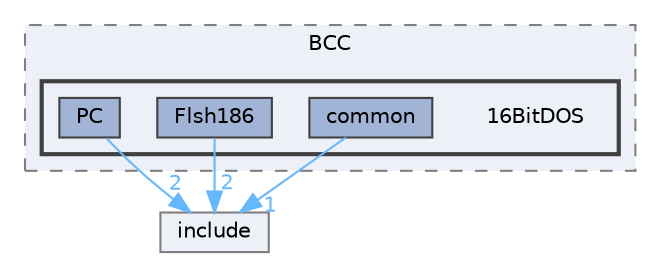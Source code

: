 digraph "D:/Projects/Raspberrypi_pico/pico_freertos_final/freertos_pico2/pico_freertos/FreeRTOS-Kernel/portable/BCC/16BitDOS"
{
 // LATEX_PDF_SIZE
  bgcolor="transparent";
  edge [fontname=Helvetica,fontsize=10,labelfontname=Helvetica,labelfontsize=10];
  node [fontname=Helvetica,fontsize=10,shape=box,height=0.2,width=0.4];
  compound=true
  subgraph clusterdir_16e0a87fd7d2dba8817ff4028b9c24f3 {
    graph [ bgcolor="#edf0f7", pencolor="grey50", label="BCC", fontname=Helvetica,fontsize=10 style="filled,dashed", URL="dir_16e0a87fd7d2dba8817ff4028b9c24f3.html",tooltip=""]
  subgraph clusterdir_1377d656fd7b3731b10d0a472e843eff {
    graph [ bgcolor="#edf0f7", pencolor="grey25", label="", fontname=Helvetica,fontsize=10 style="filled,bold", URL="dir_1377d656fd7b3731b10d0a472e843eff.html",tooltip=""]
    dir_1377d656fd7b3731b10d0a472e843eff [shape=plaintext, label="16BitDOS"];
  dir_6d9c445e3028e5458b0ca2c1939b4b01 [label="common", fillcolor="#a2b4d6", color="grey25", style="filled", URL="dir_6d9c445e3028e5458b0ca2c1939b4b01.html",tooltip=""];
  dir_851677ef05d42d0f8497d0f76ae9a0bb [label="Flsh186", fillcolor="#a2b4d6", color="grey25", style="filled", URL="dir_851677ef05d42d0f8497d0f76ae9a0bb.html",tooltip=""];
  dir_3c61b664bed75cd2b9de805af3f4cc75 [label="PC", fillcolor="#a2b4d6", color="grey25", style="filled", URL="dir_3c61b664bed75cd2b9de805af3f4cc75.html",tooltip=""];
  }
  }
  dir_c69ece34c3f150cb2c6f1098178b172a [label="include", fillcolor="#edf0f7", color="grey50", style="filled", URL="dir_c69ece34c3f150cb2c6f1098178b172a.html",tooltip=""];
  dir_6d9c445e3028e5458b0ca2c1939b4b01->dir_c69ece34c3f150cb2c6f1098178b172a [headlabel="1", labeldistance=1.5 headhref="dir_000103_000125.html" href="dir_000103_000125.html" color="steelblue1" fontcolor="steelblue1"];
  dir_851677ef05d42d0f8497d0f76ae9a0bb->dir_c69ece34c3f150cb2c6f1098178b172a [headlabel="2", labeldistance=1.5 headhref="dir_000111_000125.html" href="dir_000111_000125.html" color="steelblue1" fontcolor="steelblue1"];
  dir_3c61b664bed75cd2b9de805af3f4cc75->dir_c69ece34c3f150cb2c6f1098178b172a [headlabel="2", labeldistance=1.5 headhref="dir_000174_000125.html" href="dir_000174_000125.html" color="steelblue1" fontcolor="steelblue1"];
}
